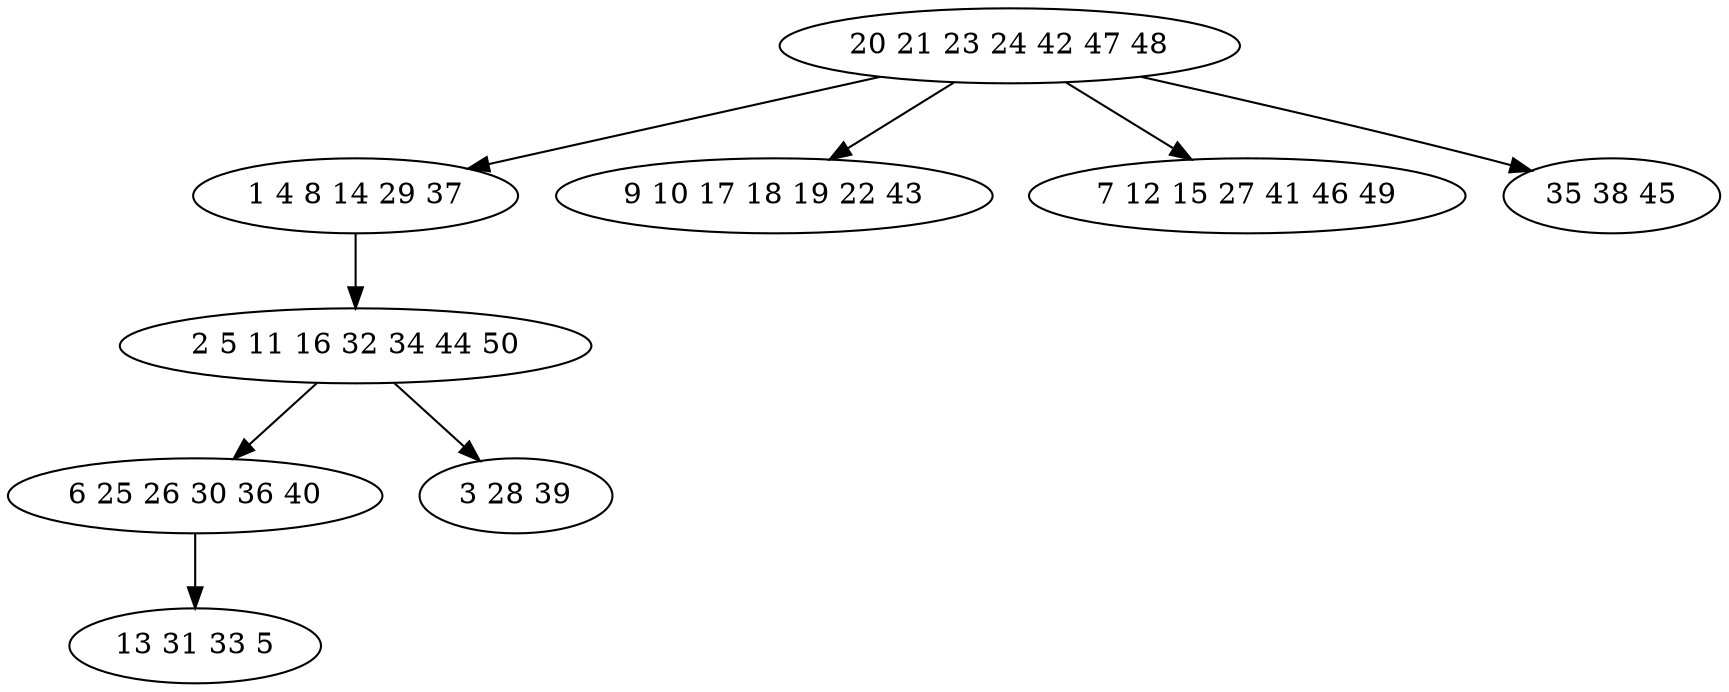 digraph true_tree {
	"0" -> "1"
	"1" -> "2"
	"0" -> "3"
	"0" -> "4"
	"2" -> "5"
	"5" -> "6"
	"0" -> "7"
	"2" -> "8"
	"0" [label="20 21 23 24 42 47 48"];
	"1" [label="1 4 8 14 29 37"];
	"2" [label="2 5 11 16 32 34 44 50"];
	"3" [label="9 10 17 18 19 22 43"];
	"4" [label="7 12 15 27 41 46 49"];
	"5" [label="6 25 26 30 36 40"];
	"6" [label="13 31 33 5"];
	"7" [label="35 38 45"];
	"8" [label="3 28 39"];
}
